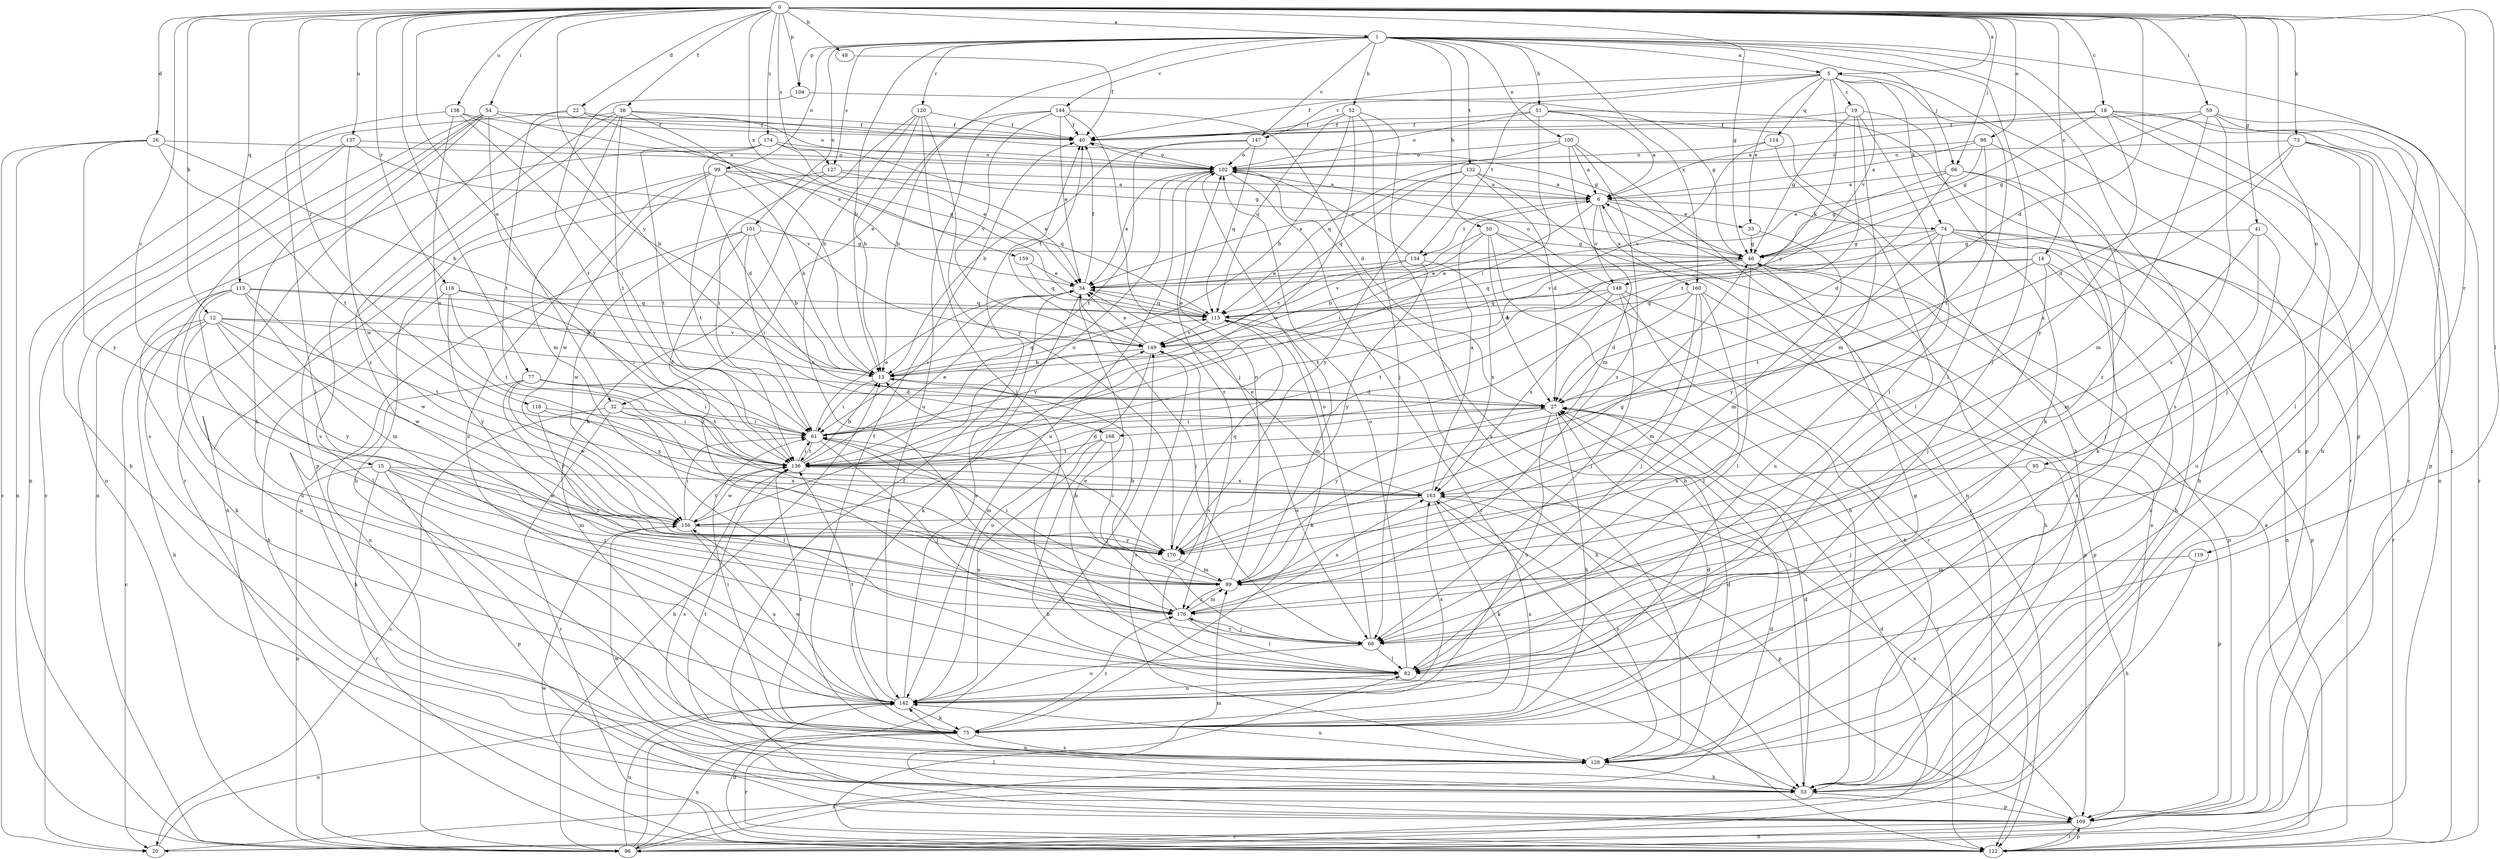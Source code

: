 strict digraph  {
0;
1;
5;
6;
12;
13;
14;
15;
18;
19;
20;
22;
26;
27;
32;
33;
34;
38;
40;
41;
46;
48;
50;
51;
52;
53;
54;
59;
61;
66;
68;
73;
74;
75;
77;
82;
89;
95;
96;
98;
99;
100;
101;
102;
104;
109;
113;
114;
115;
116;
118;
119;
120;
122;
127;
128;
132;
134;
136;
137;
138;
142;
144;
147;
148;
149;
156;
159;
160;
163;
168;
170;
174;
176;
0 -> 1  [label=a];
0 -> 5  [label=a];
0 -> 12  [label=b];
0 -> 14  [label=c];
0 -> 15  [label=c];
0 -> 18  [label=c];
0 -> 22  [label=d];
0 -> 26  [label=d];
0 -> 27  [label=d];
0 -> 32  [label=e];
0 -> 38  [label=f];
0 -> 41  [label=g];
0 -> 46  [label=g];
0 -> 48  [label=h];
0 -> 54  [label=i];
0 -> 59  [label=i];
0 -> 66  [label=j];
0 -> 73  [label=k];
0 -> 77  [label=l];
0 -> 82  [label=l];
0 -> 95  [label=n];
0 -> 98  [label=o];
0 -> 104  [label=p];
0 -> 113  [label=q];
0 -> 116  [label=r];
0 -> 118  [label=r];
0 -> 119  [label=r];
0 -> 127  [label=s];
0 -> 137  [label=u];
0 -> 138  [label=u];
0 -> 159  [label=x];
0 -> 168  [label=y];
0 -> 174  [label=z];
1 -> 5  [label=a];
1 -> 13  [label=b];
1 -> 32  [label=e];
1 -> 50  [label=h];
1 -> 51  [label=h];
1 -> 52  [label=h];
1 -> 66  [label=j];
1 -> 82  [label=l];
1 -> 99  [label=o];
1 -> 100  [label=o];
1 -> 101  [label=o];
1 -> 104  [label=p];
1 -> 109  [label=p];
1 -> 120  [label=r];
1 -> 122  [label=r];
1 -> 127  [label=s];
1 -> 128  [label=s];
1 -> 132  [label=t];
1 -> 144  [label=v];
1 -> 147  [label=v];
1 -> 160  [label=x];
5 -> 19  [label=c];
5 -> 33  [label=e];
5 -> 40  [label=f];
5 -> 74  [label=k];
5 -> 82  [label=l];
5 -> 109  [label=p];
5 -> 114  [label=q];
5 -> 134  [label=t];
5 -> 147  [label=v];
5 -> 148  [label=v];
5 -> 168  [label=y];
6 -> 33  [label=e];
6 -> 61  [label=i];
6 -> 74  [label=k];
6 -> 134  [label=t];
6 -> 148  [label=v];
6 -> 160  [label=x];
12 -> 20  [label=c];
12 -> 27  [label=d];
12 -> 53  [label=h];
12 -> 136  [label=t];
12 -> 142  [label=u];
12 -> 149  [label=v];
12 -> 156  [label=w];
12 -> 170  [label=y];
13 -> 27  [label=d];
13 -> 61  [label=i];
13 -> 115  [label=q];
14 -> 13  [label=b];
14 -> 34  [label=e];
14 -> 68  [label=j];
14 -> 109  [label=p];
14 -> 128  [label=s];
14 -> 136  [label=t];
15 -> 89  [label=m];
15 -> 96  [label=n];
15 -> 109  [label=p];
15 -> 122  [label=r];
15 -> 156  [label=w];
15 -> 163  [label=x];
15 -> 176  [label=z];
18 -> 6  [label=a];
18 -> 20  [label=c];
18 -> 40  [label=f];
18 -> 46  [label=g];
18 -> 53  [label=h];
18 -> 96  [label=n];
18 -> 109  [label=p];
18 -> 170  [label=y];
19 -> 40  [label=f];
19 -> 46  [label=g];
19 -> 75  [label=k];
19 -> 82  [label=l];
19 -> 89  [label=m];
19 -> 136  [label=t];
20 -> 27  [label=d];
20 -> 142  [label=u];
22 -> 34  [label=e];
22 -> 40  [label=f];
22 -> 96  [label=n];
22 -> 102  [label=o];
22 -> 136  [label=t];
26 -> 13  [label=b];
26 -> 20  [label=c];
26 -> 96  [label=n];
26 -> 102  [label=o];
26 -> 136  [label=t];
26 -> 170  [label=y];
27 -> 61  [label=i];
27 -> 75  [label=k];
27 -> 122  [label=r];
27 -> 142  [label=u];
27 -> 170  [label=y];
32 -> 20  [label=c];
32 -> 61  [label=i];
32 -> 82  [label=l];
32 -> 122  [label=r];
32 -> 176  [label=z];
33 -> 46  [label=g];
33 -> 89  [label=m];
34 -> 40  [label=f];
34 -> 61  [label=i];
34 -> 68  [label=j];
34 -> 75  [label=k];
34 -> 115  [label=q];
38 -> 13  [label=b];
38 -> 40  [label=f];
38 -> 46  [label=g];
38 -> 89  [label=m];
38 -> 109  [label=p];
38 -> 128  [label=s];
38 -> 136  [label=t];
38 -> 176  [label=z];
40 -> 102  [label=o];
41 -> 46  [label=g];
41 -> 68  [label=j];
41 -> 89  [label=m];
41 -> 142  [label=u];
46 -> 34  [label=e];
46 -> 53  [label=h];
46 -> 82  [label=l];
46 -> 109  [label=p];
46 -> 115  [label=q];
46 -> 136  [label=t];
48 -> 40  [label=f];
50 -> 13  [label=b];
50 -> 27  [label=d];
50 -> 46  [label=g];
50 -> 53  [label=h];
50 -> 122  [label=r];
50 -> 149  [label=v];
51 -> 6  [label=a];
51 -> 40  [label=f];
51 -> 53  [label=h];
51 -> 61  [label=i];
51 -> 102  [label=o];
51 -> 122  [label=r];
52 -> 13  [label=b];
52 -> 40  [label=f];
52 -> 68  [label=j];
52 -> 115  [label=q];
52 -> 128  [label=s];
52 -> 156  [label=w];
53 -> 27  [label=d];
53 -> 109  [label=p];
53 -> 142  [label=u];
53 -> 156  [label=w];
54 -> 40  [label=f];
54 -> 75  [label=k];
54 -> 96  [label=n];
54 -> 115  [label=q];
54 -> 122  [label=r];
54 -> 128  [label=s];
54 -> 170  [label=y];
59 -> 40  [label=f];
59 -> 46  [label=g];
59 -> 53  [label=h];
59 -> 89  [label=m];
59 -> 122  [label=r];
59 -> 176  [label=z];
61 -> 34  [label=e];
61 -> 68  [label=j];
61 -> 89  [label=m];
61 -> 136  [label=t];
61 -> 149  [label=v];
66 -> 6  [label=a];
66 -> 27  [label=d];
66 -> 46  [label=g];
66 -> 53  [label=h];
66 -> 75  [label=k];
68 -> 82  [label=l];
68 -> 102  [label=o];
68 -> 142  [label=u];
68 -> 176  [label=z];
73 -> 27  [label=d];
73 -> 68  [label=j];
73 -> 82  [label=l];
73 -> 102  [label=o];
73 -> 128  [label=s];
73 -> 163  [label=x];
74 -> 46  [label=g];
74 -> 53  [label=h];
74 -> 96  [label=n];
74 -> 122  [label=r];
74 -> 128  [label=s];
74 -> 142  [label=u];
74 -> 149  [label=v];
74 -> 170  [label=y];
75 -> 27  [label=d];
75 -> 40  [label=f];
75 -> 46  [label=g];
75 -> 61  [label=i];
75 -> 96  [label=n];
75 -> 122  [label=r];
75 -> 128  [label=s];
75 -> 136  [label=t];
75 -> 163  [label=x];
75 -> 176  [label=z];
77 -> 27  [label=d];
77 -> 53  [label=h];
77 -> 61  [label=i];
77 -> 136  [label=t];
77 -> 156  [label=w];
77 -> 170  [label=y];
82 -> 34  [label=e];
82 -> 102  [label=o];
82 -> 142  [label=u];
82 -> 149  [label=v];
89 -> 13  [label=b];
89 -> 61  [label=i];
89 -> 102  [label=o];
89 -> 176  [label=z];
95 -> 68  [label=j];
95 -> 109  [label=p];
95 -> 163  [label=x];
96 -> 6  [label=a];
96 -> 13  [label=b];
96 -> 27  [label=d];
96 -> 128  [label=s];
96 -> 142  [label=u];
96 -> 149  [label=v];
98 -> 6  [label=a];
98 -> 34  [label=e];
98 -> 102  [label=o];
98 -> 136  [label=t];
98 -> 176  [label=z];
99 -> 6  [label=a];
99 -> 13  [label=b];
99 -> 96  [label=n];
99 -> 115  [label=q];
99 -> 136  [label=t];
99 -> 142  [label=u];
99 -> 156  [label=w];
100 -> 6  [label=a];
100 -> 89  [label=m];
100 -> 96  [label=n];
100 -> 102  [label=o];
100 -> 115  [label=q];
100 -> 176  [label=z];
101 -> 13  [label=b];
101 -> 46  [label=g];
101 -> 61  [label=i];
101 -> 96  [label=n];
101 -> 156  [label=w];
101 -> 176  [label=z];
102 -> 6  [label=a];
102 -> 34  [label=e];
102 -> 40  [label=f];
102 -> 53  [label=h];
102 -> 122  [label=r];
102 -> 142  [label=u];
102 -> 176  [label=z];
104 -> 46  [label=g];
104 -> 136  [label=t];
109 -> 20  [label=c];
109 -> 40  [label=f];
109 -> 89  [label=m];
109 -> 96  [label=n];
109 -> 122  [label=r];
109 -> 163  [label=x];
113 -> 13  [label=b];
113 -> 75  [label=k];
113 -> 82  [label=l];
113 -> 89  [label=m];
113 -> 115  [label=q];
113 -> 142  [label=u];
113 -> 156  [label=w];
114 -> 82  [label=l];
114 -> 102  [label=o];
114 -> 149  [label=v];
115 -> 34  [label=e];
115 -> 53  [label=h];
115 -> 75  [label=k];
115 -> 89  [label=m];
115 -> 149  [label=v];
116 -> 53  [label=h];
116 -> 61  [label=i];
116 -> 115  [label=q];
116 -> 136  [label=t];
116 -> 170  [label=y];
118 -> 61  [label=i];
118 -> 163  [label=x];
118 -> 176  [label=z];
119 -> 53  [label=h];
119 -> 89  [label=m];
120 -> 13  [label=b];
120 -> 40  [label=f];
120 -> 75  [label=k];
120 -> 82  [label=l];
120 -> 170  [label=y];
120 -> 176  [label=z];
122 -> 6  [label=a];
122 -> 82  [label=l];
122 -> 109  [label=p];
122 -> 142  [label=u];
122 -> 156  [label=w];
127 -> 6  [label=a];
127 -> 34  [label=e];
127 -> 53  [label=h];
127 -> 61  [label=i];
128 -> 27  [label=d];
128 -> 53  [label=h];
128 -> 136  [label=t];
128 -> 142  [label=u];
132 -> 6  [label=a];
132 -> 27  [label=d];
132 -> 34  [label=e];
132 -> 115  [label=q];
132 -> 122  [label=r];
132 -> 170  [label=y];
134 -> 34  [label=e];
134 -> 102  [label=o];
134 -> 149  [label=v];
134 -> 163  [label=x];
134 -> 170  [label=y];
136 -> 13  [label=b];
136 -> 27  [label=d];
136 -> 34  [label=e];
136 -> 61  [label=i];
136 -> 128  [label=s];
136 -> 156  [label=w];
136 -> 163  [label=x];
137 -> 20  [label=c];
137 -> 53  [label=h];
137 -> 102  [label=o];
137 -> 149  [label=v];
137 -> 156  [label=w];
138 -> 13  [label=b];
138 -> 40  [label=f];
138 -> 61  [label=i];
138 -> 82  [label=l];
138 -> 163  [label=x];
142 -> 34  [label=e];
142 -> 75  [label=k];
142 -> 136  [label=t];
142 -> 156  [label=w];
142 -> 163  [label=x];
144 -> 13  [label=b];
144 -> 27  [label=d];
144 -> 34  [label=e];
144 -> 40  [label=f];
144 -> 68  [label=j];
144 -> 142  [label=u];
144 -> 149  [label=v];
147 -> 13  [label=b];
147 -> 102  [label=o];
147 -> 115  [label=q];
147 -> 136  [label=t];
148 -> 53  [label=h];
148 -> 68  [label=j];
148 -> 102  [label=o];
148 -> 109  [label=p];
148 -> 115  [label=q];
148 -> 136  [label=t];
148 -> 163  [label=x];
149 -> 13  [label=b];
149 -> 34  [label=e];
149 -> 40  [label=f];
149 -> 128  [label=s];
149 -> 142  [label=u];
156 -> 61  [label=i];
156 -> 102  [label=o];
156 -> 136  [label=t];
156 -> 142  [label=u];
156 -> 170  [label=y];
159 -> 34  [label=e];
159 -> 115  [label=q];
160 -> 27  [label=d];
160 -> 68  [label=j];
160 -> 82  [label=l];
160 -> 89  [label=m];
160 -> 109  [label=p];
160 -> 115  [label=q];
163 -> 6  [label=a];
163 -> 34  [label=e];
163 -> 75  [label=k];
163 -> 109  [label=p];
163 -> 128  [label=s];
163 -> 156  [label=w];
168 -> 53  [label=h];
168 -> 68  [label=j];
168 -> 136  [label=t];
168 -> 142  [label=u];
170 -> 46  [label=g];
170 -> 61  [label=i];
170 -> 89  [label=m];
170 -> 115  [label=q];
174 -> 27  [label=d];
174 -> 34  [label=e];
174 -> 46  [label=g];
174 -> 96  [label=n];
174 -> 102  [label=o];
174 -> 136  [label=t];
176 -> 13  [label=b];
176 -> 68  [label=j];
176 -> 82  [label=l];
176 -> 89  [label=m];
176 -> 163  [label=x];
}
